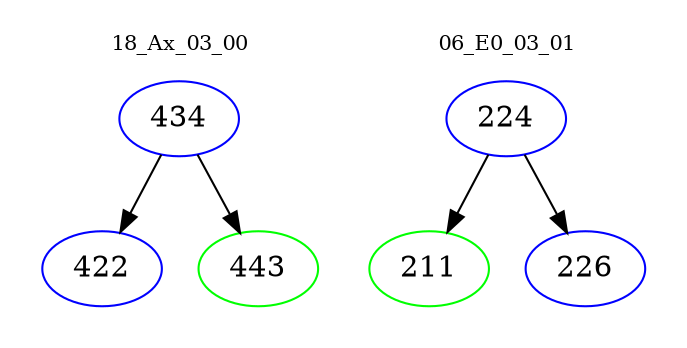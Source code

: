 digraph{
subgraph cluster_0 {
color = white
label = "18_Ax_03_00";
fontsize=10;
T0_434 [label="434", color="blue"]
T0_434 -> T0_422 [color="black"]
T0_422 [label="422", color="blue"]
T0_434 -> T0_443 [color="black"]
T0_443 [label="443", color="green"]
}
subgraph cluster_1 {
color = white
label = "06_E0_03_01";
fontsize=10;
T1_224 [label="224", color="blue"]
T1_224 -> T1_211 [color="black"]
T1_211 [label="211", color="green"]
T1_224 -> T1_226 [color="black"]
T1_226 [label="226", color="blue"]
}
}
